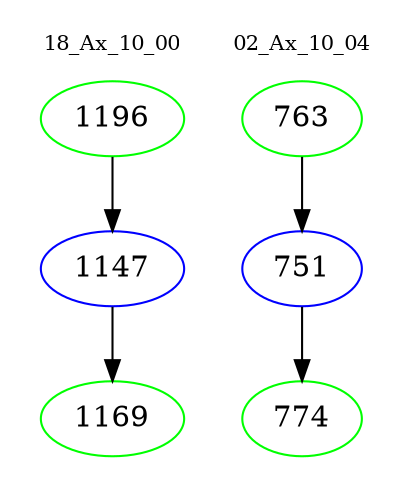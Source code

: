 digraph{
subgraph cluster_0 {
color = white
label = "18_Ax_10_00";
fontsize=10;
T0_1196 [label="1196", color="green"]
T0_1196 -> T0_1147 [color="black"]
T0_1147 [label="1147", color="blue"]
T0_1147 -> T0_1169 [color="black"]
T0_1169 [label="1169", color="green"]
}
subgraph cluster_1 {
color = white
label = "02_Ax_10_04";
fontsize=10;
T1_763 [label="763", color="green"]
T1_763 -> T1_751 [color="black"]
T1_751 [label="751", color="blue"]
T1_751 -> T1_774 [color="black"]
T1_774 [label="774", color="green"]
}
}
